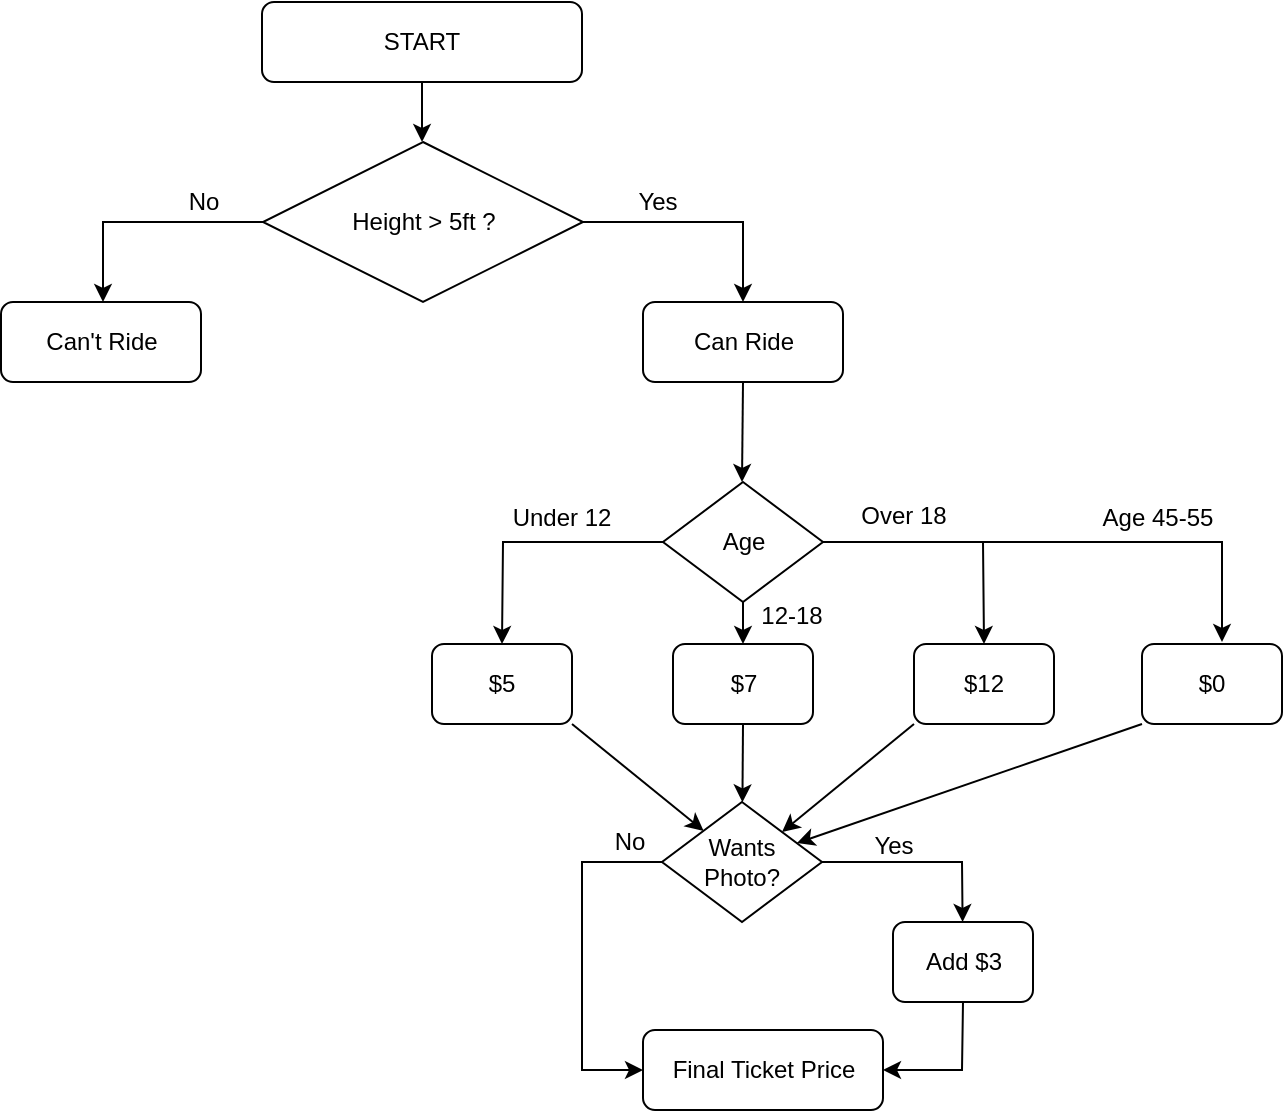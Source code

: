 <mxfile version="17.2.4" type="github">
  <diagram id="HE-YRMCcZ0tg9zL4TOY7" name="Page-1">
    <mxGraphModel dx="1426" dy="825" grid="1" gridSize="10" guides="1" tooltips="1" connect="1" arrows="1" fold="1" page="1" pageScale="1" pageWidth="850" pageHeight="1100" math="0" shadow="0">
      <root>
        <mxCell id="0" />
        <mxCell id="1" parent="0" />
        <mxCell id="VGNRs2Qtlnszh9C-CRlp-1" value="START" style="rounded=1;whiteSpace=wrap;html=1;" parent="1" vertex="1">
          <mxGeometry x="200" y="40" width="160" height="40" as="geometry" />
        </mxCell>
        <mxCell id="VGNRs2Qtlnszh9C-CRlp-2" value="" style="endArrow=classic;html=1;rounded=0;entryX=0.497;entryY=0;entryDx=0;entryDy=0;entryPerimeter=0;" parent="1" edge="1" target="RSufuxC7KS5K-naFZg6j-1">
          <mxGeometry width="50" height="50" relative="1" as="geometry">
            <mxPoint x="280" y="80" as="sourcePoint" />
            <mxPoint x="280" y="160" as="targetPoint" />
          </mxGeometry>
        </mxCell>
        <mxCell id="RSufuxC7KS5K-naFZg6j-1" value="Height &amp;gt; 5ft ?" style="rhombus;whiteSpace=wrap;html=1;" vertex="1" parent="1">
          <mxGeometry x="200.5" y="110" width="160" height="80" as="geometry" />
        </mxCell>
        <mxCell id="RSufuxC7KS5K-naFZg6j-2" value="" style="endArrow=classic;html=1;rounded=0;" edge="1" parent="1" source="RSufuxC7KS5K-naFZg6j-1">
          <mxGeometry width="50" height="50" relative="1" as="geometry">
            <mxPoint x="290.5" y="40" as="sourcePoint" />
            <mxPoint x="120.5" y="190" as="targetPoint" />
            <Array as="points">
              <mxPoint x="120.5" y="150" />
            </Array>
          </mxGeometry>
        </mxCell>
        <mxCell id="RSufuxC7KS5K-naFZg6j-3" value="" style="endArrow=classic;html=1;rounded=0;exitX=1;exitY=0.5;exitDx=0;exitDy=0;" edge="1" parent="1" source="RSufuxC7KS5K-naFZg6j-1">
          <mxGeometry width="50" height="50" relative="1" as="geometry">
            <mxPoint x="210.5" y="160" as="sourcePoint" />
            <mxPoint x="440.5" y="190" as="targetPoint" />
            <Array as="points">
              <mxPoint x="440.5" y="150" />
            </Array>
          </mxGeometry>
        </mxCell>
        <mxCell id="RSufuxC7KS5K-naFZg6j-4" value="No" style="text;html=1;strokeColor=none;fillColor=none;align=center;verticalAlign=middle;whiteSpace=wrap;rounded=0;" vertex="1" parent="1">
          <mxGeometry x="140.5" y="125" width="60" height="30" as="geometry" />
        </mxCell>
        <mxCell id="RSufuxC7KS5K-naFZg6j-5" value="Yes" style="text;html=1;strokeColor=none;fillColor=none;align=center;verticalAlign=middle;whiteSpace=wrap;rounded=0;" vertex="1" parent="1">
          <mxGeometry x="367.5" y="125" width="60" height="30" as="geometry" />
        </mxCell>
        <mxCell id="RSufuxC7KS5K-naFZg6j-6" value="Can&#39;t Ride" style="rounded=1;whiteSpace=wrap;html=1;" vertex="1" parent="1">
          <mxGeometry x="69.5" y="190" width="100" height="40" as="geometry" />
        </mxCell>
        <mxCell id="RSufuxC7KS5K-naFZg6j-7" value="Can Ride" style="rounded=1;whiteSpace=wrap;html=1;" vertex="1" parent="1">
          <mxGeometry x="390.5" y="190" width="100" height="40" as="geometry" />
        </mxCell>
        <mxCell id="RSufuxC7KS5K-naFZg6j-8" value="" style="endArrow=classic;html=1;rounded=0;exitX=0.5;exitY=1;exitDx=0;exitDy=0;" edge="1" parent="1" source="RSufuxC7KS5K-naFZg6j-7">
          <mxGeometry width="50" height="50" relative="1" as="geometry">
            <mxPoint x="440" y="230" as="sourcePoint" />
            <mxPoint x="440" y="280" as="targetPoint" />
          </mxGeometry>
        </mxCell>
        <mxCell id="RSufuxC7KS5K-naFZg6j-9" value="Age" style="rhombus;whiteSpace=wrap;html=1;" vertex="1" parent="1">
          <mxGeometry x="400.5" y="280" width="80" height="60" as="geometry" />
        </mxCell>
        <mxCell id="RSufuxC7KS5K-naFZg6j-10" value="" style="endArrow=classic;html=1;rounded=0;entryX=0.5;entryY=0;entryDx=0;entryDy=0;" edge="1" parent="1" target="RSufuxC7KS5K-naFZg6j-12">
          <mxGeometry width="50" height="50" relative="1" as="geometry">
            <mxPoint x="400.5" y="310" as="sourcePoint" />
            <mxPoint x="320.5" y="350" as="targetPoint" />
            <Array as="points">
              <mxPoint x="320.5" y="310" />
            </Array>
          </mxGeometry>
        </mxCell>
        <mxCell id="RSufuxC7KS5K-naFZg6j-11" value="" style="endArrow=classic;html=1;rounded=0;exitX=1;exitY=0.5;exitDx=0;exitDy=0;entryX=0.5;entryY=0;entryDx=0;entryDy=0;" edge="1" parent="1" source="RSufuxC7KS5K-naFZg6j-9" target="RSufuxC7KS5K-naFZg6j-14">
          <mxGeometry width="50" height="50" relative="1" as="geometry">
            <mxPoint x="480.5" y="310" as="sourcePoint" />
            <mxPoint x="560.5" y="350" as="targetPoint" />
            <Array as="points">
              <mxPoint x="560.5" y="310" />
            </Array>
          </mxGeometry>
        </mxCell>
        <mxCell id="RSufuxC7KS5K-naFZg6j-12" value="$5" style="rounded=1;whiteSpace=wrap;html=1;" vertex="1" parent="1">
          <mxGeometry x="285" y="361" width="70" height="40" as="geometry" />
        </mxCell>
        <mxCell id="RSufuxC7KS5K-naFZg6j-13" value="$7" style="rounded=1;whiteSpace=wrap;html=1;" vertex="1" parent="1">
          <mxGeometry x="405.5" y="361" width="70" height="40" as="geometry" />
        </mxCell>
        <mxCell id="RSufuxC7KS5K-naFZg6j-14" value="$12" style="rounded=1;whiteSpace=wrap;html=1;" vertex="1" parent="1">
          <mxGeometry x="526" y="361" width="70" height="40" as="geometry" />
        </mxCell>
        <mxCell id="RSufuxC7KS5K-naFZg6j-15" value="" style="endArrow=classic;html=1;rounded=0;entryX=0.5;entryY=0;entryDx=0;entryDy=0;exitX=0.5;exitY=1;exitDx=0;exitDy=0;" edge="1" parent="1" source="RSufuxC7KS5K-naFZg6j-9" target="RSufuxC7KS5K-naFZg6j-13">
          <mxGeometry width="50" height="50" relative="1" as="geometry">
            <mxPoint x="410" y="350" as="sourcePoint" />
            <mxPoint x="290.02" y="120" as="targetPoint" />
          </mxGeometry>
        </mxCell>
        <mxCell id="RSufuxC7KS5K-naFZg6j-16" value="Under 12" style="text;html=1;strokeColor=none;fillColor=none;align=center;verticalAlign=middle;whiteSpace=wrap;rounded=0;" vertex="1" parent="1">
          <mxGeometry x="320" y="283" width="60" height="30" as="geometry" />
        </mxCell>
        <mxCell id="RSufuxC7KS5K-naFZg6j-17" value="Over 18" style="text;html=1;strokeColor=none;fillColor=none;align=center;verticalAlign=middle;whiteSpace=wrap;rounded=0;" vertex="1" parent="1">
          <mxGeometry x="490.5" y="282" width="60" height="30" as="geometry" />
        </mxCell>
        <mxCell id="RSufuxC7KS5K-naFZg6j-18" value="12-18" style="text;html=1;strokeColor=none;fillColor=none;align=center;verticalAlign=middle;whiteSpace=wrap;rounded=0;" vertex="1" parent="1">
          <mxGeometry x="444" y="332" width="42" height="30" as="geometry" />
        </mxCell>
        <mxCell id="RSufuxC7KS5K-naFZg6j-19" value="" style="endArrow=classic;html=1;rounded=0;exitX=1;exitY=1;exitDx=0;exitDy=0;" edge="1" parent="1" source="RSufuxC7KS5K-naFZg6j-12" target="RSufuxC7KS5K-naFZg6j-20">
          <mxGeometry width="50" height="50" relative="1" as="geometry">
            <mxPoint x="400" y="380" as="sourcePoint" />
            <mxPoint x="320" y="490" as="targetPoint" />
          </mxGeometry>
        </mxCell>
        <mxCell id="RSufuxC7KS5K-naFZg6j-20" value="Wants&lt;br&gt;Photo?" style="rhombus;whiteSpace=wrap;html=1;" vertex="1" parent="1">
          <mxGeometry x="400" y="440" width="80" height="60" as="geometry" />
        </mxCell>
        <mxCell id="RSufuxC7KS5K-naFZg6j-21" value="" style="endArrow=classic;html=1;rounded=0;exitX=0.5;exitY=1;exitDx=0;exitDy=0;" edge="1" parent="1" source="RSufuxC7KS5K-naFZg6j-13" target="RSufuxC7KS5K-naFZg6j-20">
          <mxGeometry width="50" height="50" relative="1" as="geometry">
            <mxPoint x="330" y="411" as="sourcePoint" />
            <mxPoint x="428.277" y="467.042" as="targetPoint" />
          </mxGeometry>
        </mxCell>
        <mxCell id="RSufuxC7KS5K-naFZg6j-22" value="" style="endArrow=classic;html=1;rounded=0;exitX=0;exitY=1;exitDx=0;exitDy=0;entryX=1;entryY=0;entryDx=0;entryDy=0;" edge="1" parent="1" source="RSufuxC7KS5K-naFZg6j-14" target="RSufuxC7KS5K-naFZg6j-20">
          <mxGeometry width="50" height="50" relative="1" as="geometry">
            <mxPoint x="330" y="411" as="sourcePoint" />
            <mxPoint x="427.358" y="466.981" as="targetPoint" />
          </mxGeometry>
        </mxCell>
        <mxCell id="RSufuxC7KS5K-naFZg6j-23" value="" style="endArrow=classic;html=1;rounded=0;exitX=0;exitY=0.5;exitDx=0;exitDy=0;entryX=0;entryY=0.5;entryDx=0;entryDy=0;" edge="1" parent="1" source="RSufuxC7KS5K-naFZg6j-20" target="RSufuxC7KS5K-naFZg6j-24">
          <mxGeometry width="50" height="50" relative="1" as="geometry">
            <mxPoint x="400" y="370" as="sourcePoint" />
            <mxPoint x="400" y="590" as="targetPoint" />
            <Array as="points">
              <mxPoint x="360" y="470" />
              <mxPoint x="360" y="540" />
              <mxPoint x="360" y="574" />
            </Array>
          </mxGeometry>
        </mxCell>
        <mxCell id="RSufuxC7KS5K-naFZg6j-24" value="Final Ticket Price" style="rounded=1;whiteSpace=wrap;html=1;" vertex="1" parent="1">
          <mxGeometry x="390.5" y="554" width="120" height="40" as="geometry" />
        </mxCell>
        <mxCell id="RSufuxC7KS5K-naFZg6j-25" value="" style="endArrow=classic;html=1;rounded=0;exitX=1;exitY=0.5;exitDx=0;exitDy=0;" edge="1" parent="1" source="RSufuxC7KS5K-naFZg6j-20" target="RSufuxC7KS5K-naFZg6j-26">
          <mxGeometry width="50" height="50" relative="1" as="geometry">
            <mxPoint x="400" y="370" as="sourcePoint" />
            <mxPoint x="600" y="520" as="targetPoint" />
            <Array as="points">
              <mxPoint x="550" y="470" />
            </Array>
          </mxGeometry>
        </mxCell>
        <mxCell id="RSufuxC7KS5K-naFZg6j-26" value="Add $3" style="rounded=1;whiteSpace=wrap;html=1;" vertex="1" parent="1">
          <mxGeometry x="515.5" y="500" width="70" height="40" as="geometry" />
        </mxCell>
        <mxCell id="RSufuxC7KS5K-naFZg6j-28" value="" style="endArrow=classic;html=1;rounded=0;exitX=0.5;exitY=1;exitDx=0;exitDy=0;entryX=1;entryY=0.5;entryDx=0;entryDy=0;" edge="1" parent="1" source="RSufuxC7KS5K-naFZg6j-26" target="RSufuxC7KS5K-naFZg6j-24">
          <mxGeometry width="50" height="50" relative="1" as="geometry">
            <mxPoint x="400" y="370" as="sourcePoint" />
            <mxPoint x="450" y="320" as="targetPoint" />
            <Array as="points">
              <mxPoint x="550" y="574" />
            </Array>
          </mxGeometry>
        </mxCell>
        <mxCell id="RSufuxC7KS5K-naFZg6j-29" value="No" style="text;html=1;strokeColor=none;fillColor=none;align=center;verticalAlign=middle;whiteSpace=wrap;rounded=0;" vertex="1" parent="1">
          <mxGeometry x="353.5" y="445" width="60" height="30" as="geometry" />
        </mxCell>
        <mxCell id="RSufuxC7KS5K-naFZg6j-30" value="Yes" style="text;html=1;strokeColor=none;fillColor=none;align=center;verticalAlign=middle;whiteSpace=wrap;rounded=0;" vertex="1" parent="1">
          <mxGeometry x="486" y="447" width="60" height="30" as="geometry" />
        </mxCell>
        <mxCell id="RSufuxC7KS5K-naFZg6j-31" value="" style="endArrow=classic;html=1;rounded=0;" edge="1" parent="1">
          <mxGeometry width="50" height="50" relative="1" as="geometry">
            <mxPoint x="560" y="310" as="sourcePoint" />
            <mxPoint x="680" y="360" as="targetPoint" />
            <Array as="points">
              <mxPoint x="680" y="310" />
            </Array>
          </mxGeometry>
        </mxCell>
        <mxCell id="RSufuxC7KS5K-naFZg6j-32" value="$0" style="rounded=1;whiteSpace=wrap;html=1;" vertex="1" parent="1">
          <mxGeometry x="640" y="361" width="70" height="40" as="geometry" />
        </mxCell>
        <mxCell id="RSufuxC7KS5K-naFZg6j-33" value="Age 45-55" style="text;html=1;strokeColor=none;fillColor=none;align=center;verticalAlign=middle;whiteSpace=wrap;rounded=0;" vertex="1" parent="1">
          <mxGeometry x="603" y="283" width="90" height="30" as="geometry" />
        </mxCell>
        <mxCell id="RSufuxC7KS5K-naFZg6j-34" value="" style="endArrow=classic;html=1;rounded=0;exitX=0;exitY=1;exitDx=0;exitDy=0;" edge="1" parent="1" source="RSufuxC7KS5K-naFZg6j-32" target="RSufuxC7KS5K-naFZg6j-20">
          <mxGeometry width="50" height="50" relative="1" as="geometry">
            <mxPoint x="520" y="440" as="sourcePoint" />
            <mxPoint x="570" y="390" as="targetPoint" />
          </mxGeometry>
        </mxCell>
      </root>
    </mxGraphModel>
  </diagram>
</mxfile>
